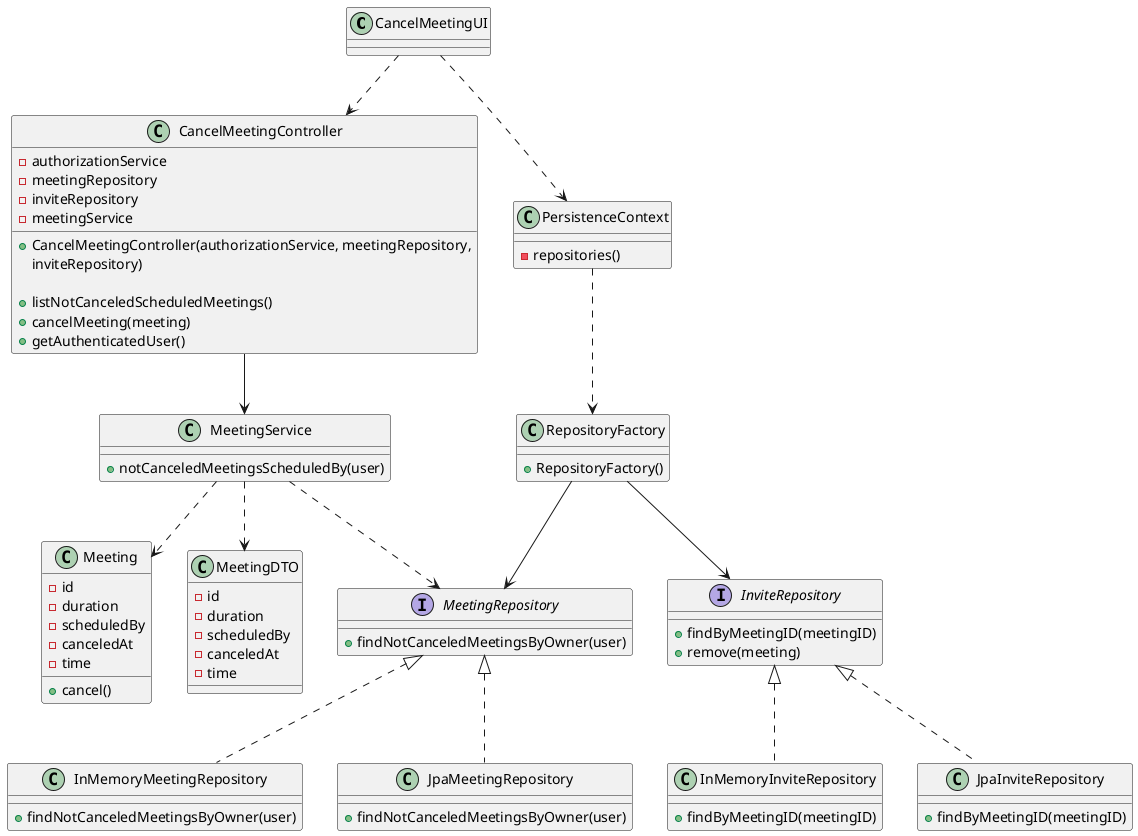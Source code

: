 @startuml US4002_CD

class CancelMeetingUI {

}

class CancelMeetingController {
- authorizationService
- meetingRepository
- inviteRepository
- meetingService

+ CancelMeetingController(authorizationService, meetingRepository,
inviteRepository)

+ listNotCanceledScheduledMeetings()
+ cancelMeeting(meeting)
+ getAuthenticatedUser()
}


class Meeting {
- id
- duration
- scheduledBy
- canceledAt
- time

+ cancel()
}

class MeetingDTO {
- id
- duration
- scheduledBy
- canceledAt
- time
}



class MeetingService {
+ notCanceledMeetingsScheduledBy(user)
}

interface MeetingRepository {
+ findNotCanceledMeetingsByOwner(user)
}

class InMemoryMeetingRepository {
+ findNotCanceledMeetingsByOwner(user)
}

class JpaMeetingRepository {
+ findNotCanceledMeetingsByOwner(user)
}

interface InviteRepository {
+ findByMeetingID(meetingID)
+ remove(meeting)
}

class InMemoryInviteRepository {
+ findByMeetingID(meetingID)
}

class JpaInviteRepository {
+ findByMeetingID(meetingID)
}

class RepositoryFactory {
  + RepositoryFactory()
}


class PersistenceContext {
  - repositories()
}


MeetingService ..> Meeting
MeetingService ..> MeetingDTO
MeetingService ..> MeetingRepository

MeetingRepository <|.. InMemoryMeetingRepository
MeetingRepository <|.. JpaMeetingRepository

InviteRepository <|.. InMemoryInviteRepository
InviteRepository <|.. JpaInviteRepository

CancelMeetingController --> MeetingService

CancelMeetingUI ..> PersistenceContext
PersistenceContext ..> RepositoryFactory
RepositoryFactory --> MeetingRepository
RepositoryFactory --> InviteRepository

CancelMeetingUI ..> CancelMeetingController

@enduml
